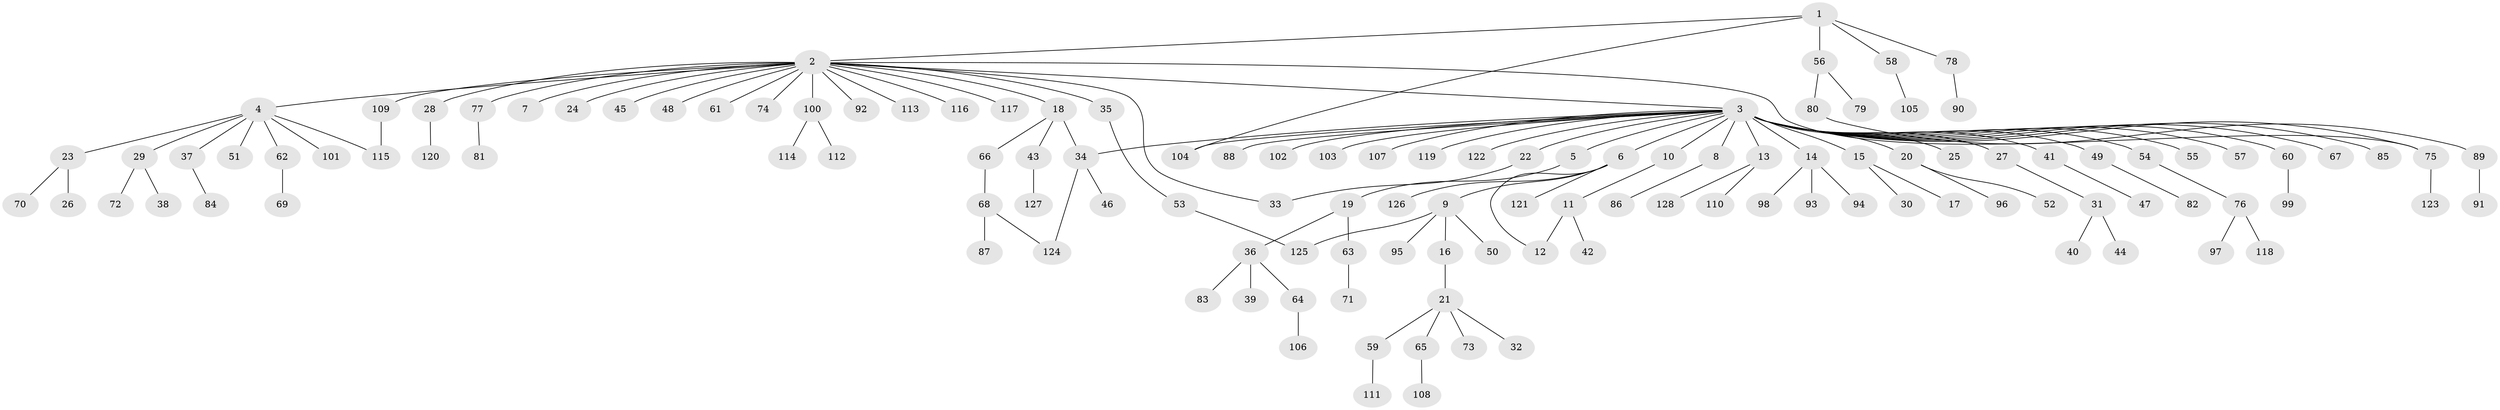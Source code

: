 // coarse degree distribution, {1: 0.8627450980392157, 4: 0.0196078431372549, 21: 0.0196078431372549, 5: 0.0196078431372549, 3: 0.0392156862745098, 2: 0.0196078431372549, 22: 0.0196078431372549}
// Generated by graph-tools (version 1.1) at 2025/50/03/04/25 21:50:11]
// undirected, 128 vertices, 135 edges
graph export_dot {
graph [start="1"]
  node [color=gray90,style=filled];
  1;
  2;
  3;
  4;
  5;
  6;
  7;
  8;
  9;
  10;
  11;
  12;
  13;
  14;
  15;
  16;
  17;
  18;
  19;
  20;
  21;
  22;
  23;
  24;
  25;
  26;
  27;
  28;
  29;
  30;
  31;
  32;
  33;
  34;
  35;
  36;
  37;
  38;
  39;
  40;
  41;
  42;
  43;
  44;
  45;
  46;
  47;
  48;
  49;
  50;
  51;
  52;
  53;
  54;
  55;
  56;
  57;
  58;
  59;
  60;
  61;
  62;
  63;
  64;
  65;
  66;
  67;
  68;
  69;
  70;
  71;
  72;
  73;
  74;
  75;
  76;
  77;
  78;
  79;
  80;
  81;
  82;
  83;
  84;
  85;
  86;
  87;
  88;
  89;
  90;
  91;
  92;
  93;
  94;
  95;
  96;
  97;
  98;
  99;
  100;
  101;
  102;
  103;
  104;
  105;
  106;
  107;
  108;
  109;
  110;
  111;
  112;
  113;
  114;
  115;
  116;
  117;
  118;
  119;
  120;
  121;
  122;
  123;
  124;
  125;
  126;
  127;
  128;
  1 -- 2;
  1 -- 56;
  1 -- 58;
  1 -- 78;
  1 -- 104;
  2 -- 3;
  2 -- 4;
  2 -- 7;
  2 -- 18;
  2 -- 24;
  2 -- 28;
  2 -- 33;
  2 -- 35;
  2 -- 45;
  2 -- 48;
  2 -- 61;
  2 -- 74;
  2 -- 75;
  2 -- 77;
  2 -- 92;
  2 -- 100;
  2 -- 109;
  2 -- 113;
  2 -- 116;
  2 -- 117;
  3 -- 5;
  3 -- 6;
  3 -- 8;
  3 -- 10;
  3 -- 13;
  3 -- 14;
  3 -- 15;
  3 -- 20;
  3 -- 22;
  3 -- 25;
  3 -- 27;
  3 -- 34;
  3 -- 41;
  3 -- 49;
  3 -- 54;
  3 -- 55;
  3 -- 57;
  3 -- 60;
  3 -- 67;
  3 -- 75;
  3 -- 85;
  3 -- 88;
  3 -- 102;
  3 -- 103;
  3 -- 104;
  3 -- 107;
  3 -- 119;
  3 -- 122;
  4 -- 23;
  4 -- 29;
  4 -- 37;
  4 -- 51;
  4 -- 62;
  4 -- 101;
  4 -- 115;
  5 -- 19;
  6 -- 9;
  6 -- 12;
  6 -- 121;
  6 -- 126;
  8 -- 86;
  9 -- 16;
  9 -- 50;
  9 -- 95;
  9 -- 125;
  10 -- 11;
  11 -- 12;
  11 -- 42;
  13 -- 110;
  13 -- 128;
  14 -- 93;
  14 -- 94;
  14 -- 98;
  15 -- 17;
  15 -- 30;
  16 -- 21;
  18 -- 34;
  18 -- 43;
  18 -- 66;
  19 -- 36;
  19 -- 63;
  20 -- 52;
  20 -- 96;
  21 -- 32;
  21 -- 59;
  21 -- 65;
  21 -- 73;
  22 -- 33;
  23 -- 26;
  23 -- 70;
  27 -- 31;
  28 -- 120;
  29 -- 38;
  29 -- 72;
  31 -- 40;
  31 -- 44;
  34 -- 46;
  34 -- 124;
  35 -- 53;
  36 -- 39;
  36 -- 64;
  36 -- 83;
  37 -- 84;
  41 -- 47;
  43 -- 127;
  49 -- 82;
  53 -- 125;
  54 -- 76;
  56 -- 79;
  56 -- 80;
  58 -- 105;
  59 -- 111;
  60 -- 99;
  62 -- 69;
  63 -- 71;
  64 -- 106;
  65 -- 108;
  66 -- 68;
  68 -- 87;
  68 -- 124;
  75 -- 123;
  76 -- 97;
  76 -- 118;
  77 -- 81;
  78 -- 90;
  80 -- 89;
  89 -- 91;
  100 -- 112;
  100 -- 114;
  109 -- 115;
}
